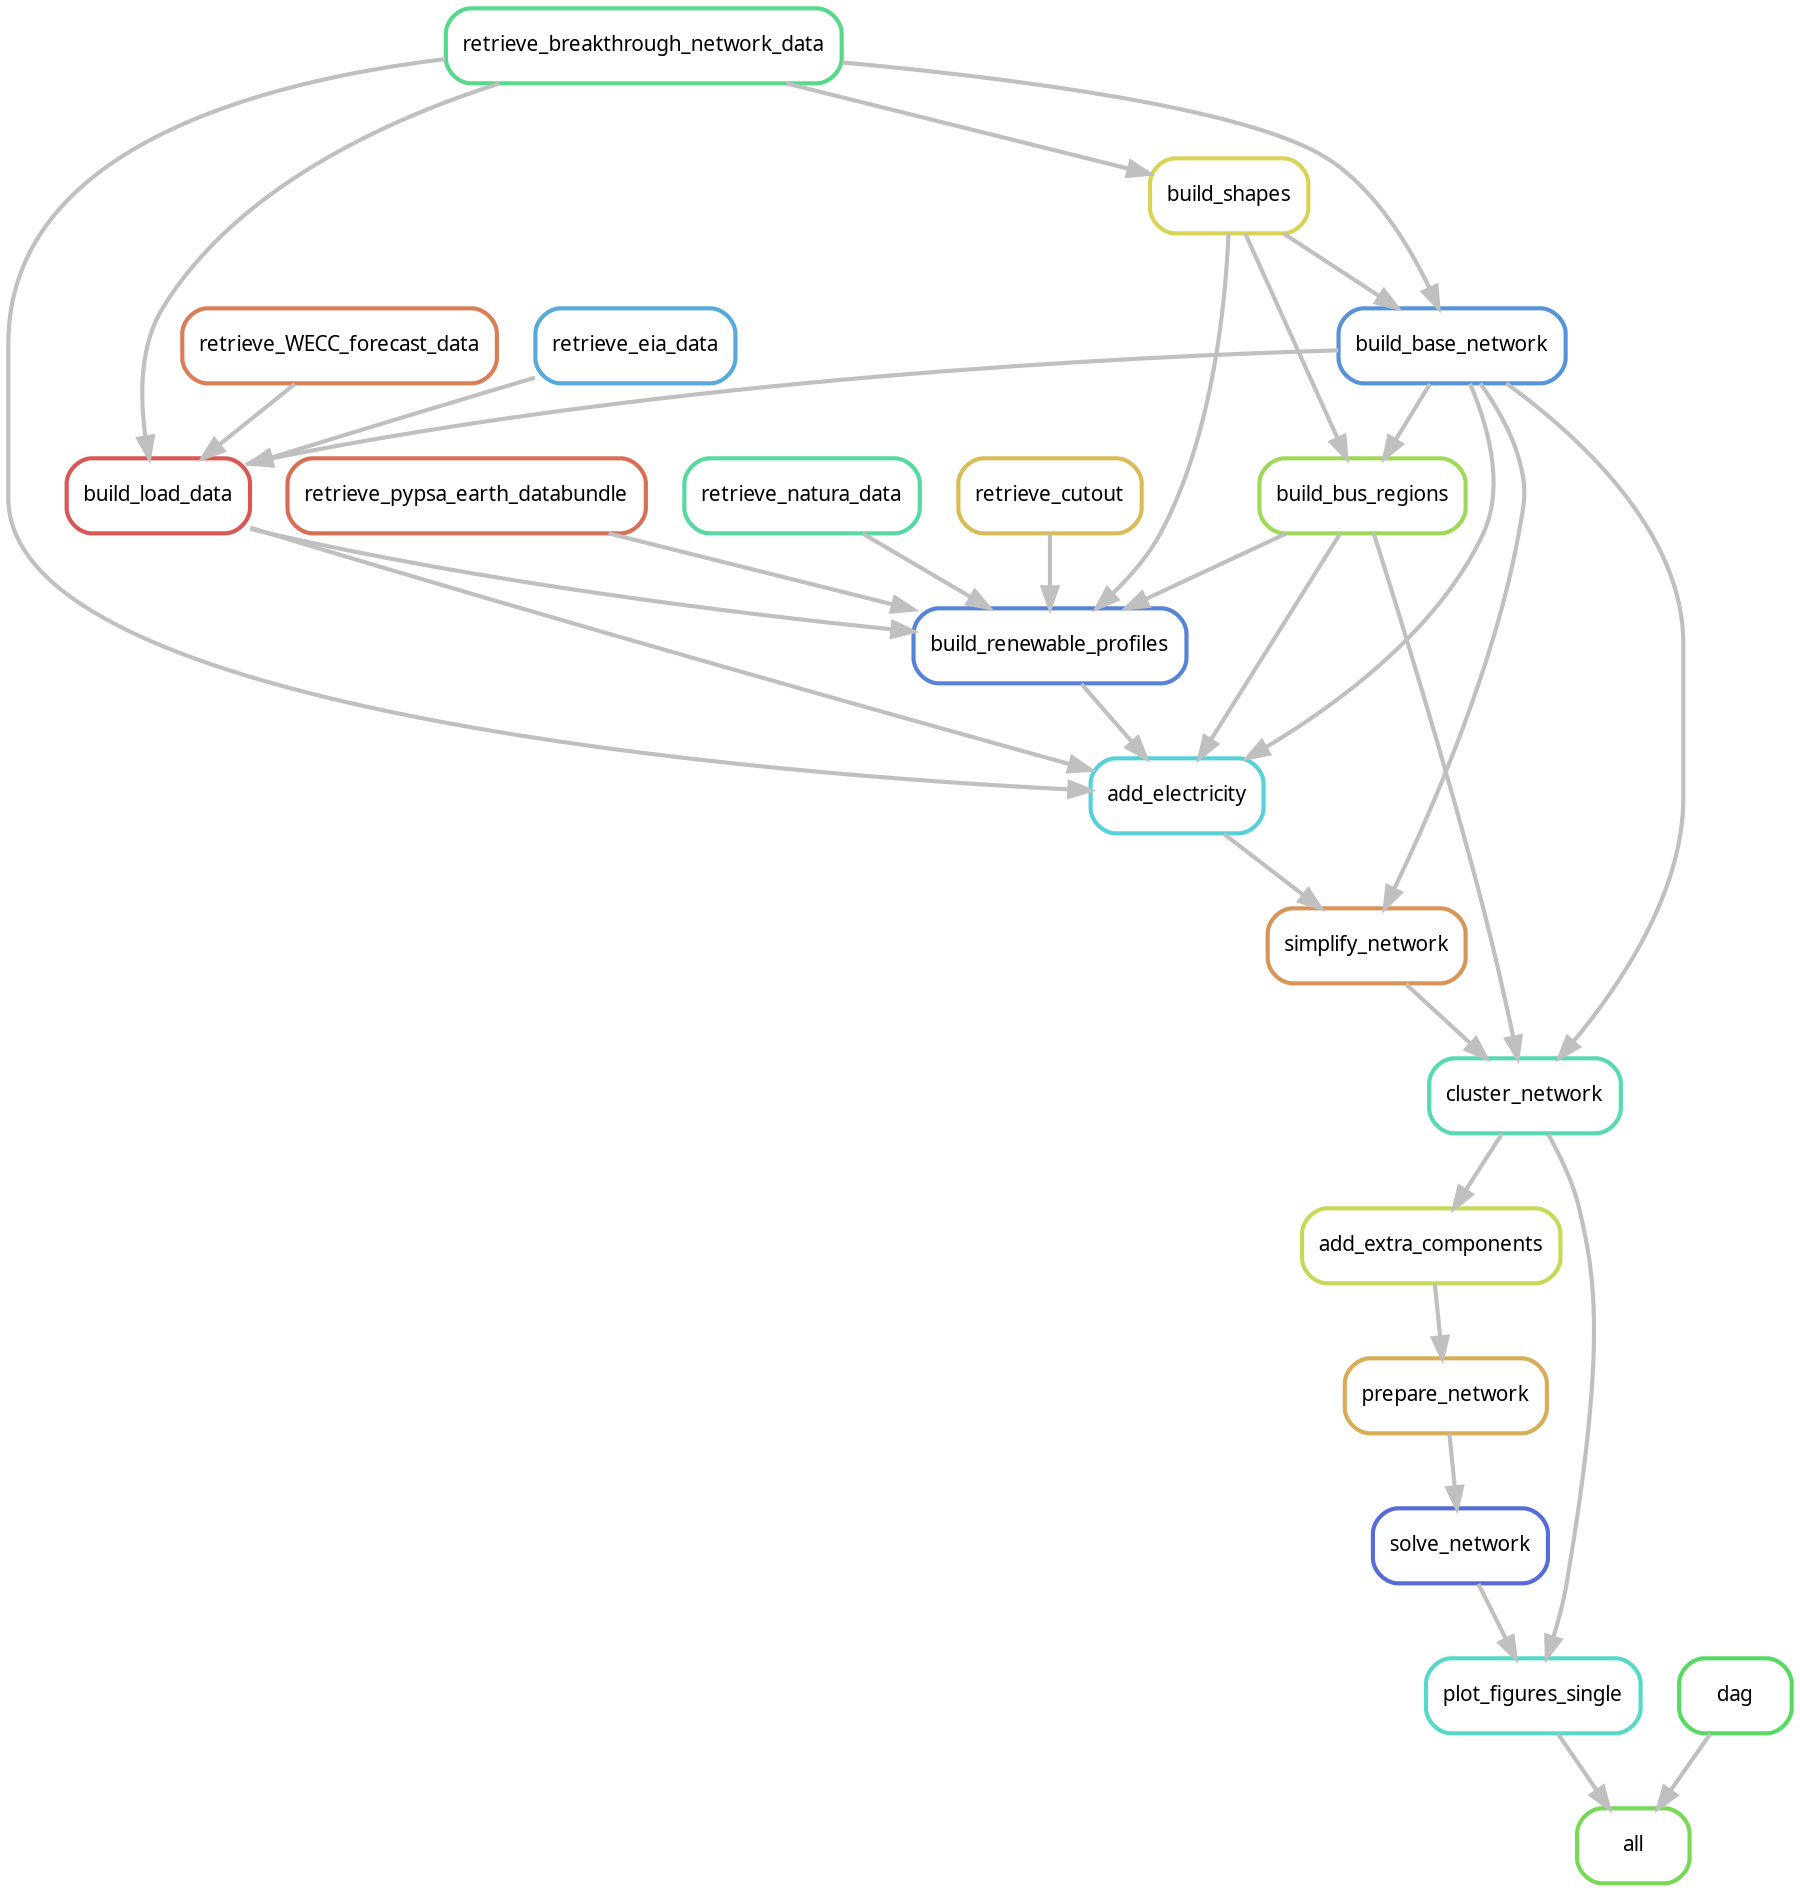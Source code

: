 digraph snakemake_dag {
    graph[bgcolor=white, margin=0];
    node[shape=box, style=rounded, fontname=sans,                 fontsize=10, penwidth=2];
    edge[penwidth=2, color=grey];
	0[label = "all", color = "0.29 0.6 0.85", style="rounded"];
	1[label = "plot_figures_single", color = "0.48 0.6 0.85", style="rounded"];
	2[label = "solve_network", color = "0.64 0.6 0.85", style="rounded"];
	3[label = "prepare_network", color = "0.11 0.6 0.85", style="rounded"];
	4[label = "add_extra_components", color = "0.19 0.6 0.85", style="rounded"];
	5[label = "cluster_network", color = "0.45 0.6 0.85", style="rounded"];
	6[label = "simplify_network", color = "0.08 0.6 0.85", style="rounded"];
	7[label = "build_base_network", color = "0.59 0.6 0.85", style="rounded"];
	8[label = "retrieve_breakthrough_network_data", color = "0.40 0.6 0.85", style="rounded"];
	9[label = "build_shapes", color = "0.16 0.6 0.85", style="rounded"];
	10[label = "add_electricity", color = "0.51 0.6 0.85", style="rounded"];
	11[label = "build_renewable_profiles", color = "0.61 0.6 0.85", style="rounded"];
	12[label = "build_load_data", color = "0.00 0.6 0.85", style="rounded"];
	13[label = "retrieve_WECC_forecast_data", color = "0.05 0.6 0.85", style="rounded"];
	14[label = "retrieve_eia_data", color = "0.56 0.6 0.85", style="rounded"];
	15[label = "retrieve_pypsa_earth_databundle", color = "0.03 0.6 0.85", style="rounded"];
	16[label = "retrieve_natura_data", color = "0.43 0.6 0.85", style="rounded"];
	17[label = "build_bus_regions", color = "0.24 0.6 0.85", style="rounded"];
	18[label = "retrieve_cutout", color = "0.13 0.6 0.85", style="rounded"];
	19[label = "dag", color = "0.35 0.6 0.85", style="rounded"];
	1 -> 0
	19 -> 0
	5 -> 1
	2 -> 1
	3 -> 2
	4 -> 3
	5 -> 4
	17 -> 5
	6 -> 5
	7 -> 5
	10 -> 6
	7 -> 6
	9 -> 7
	8 -> 7
	8 -> 9
	12 -> 10
	8 -> 10
	7 -> 10
	17 -> 10
	11 -> 10
	12 -> 11
	18 -> 11
	16 -> 11
	15 -> 11
	9 -> 11
	17 -> 11
	13 -> 12
	8 -> 12
	14 -> 12
	7 -> 12
	9 -> 17
	7 -> 17
}            
